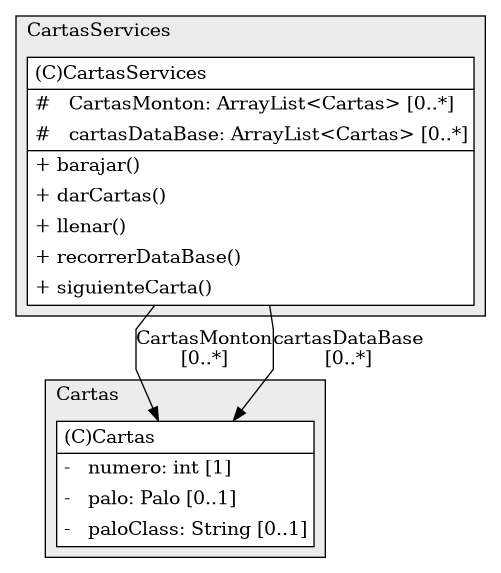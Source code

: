 @startuml

/' diagram meta data start
config=StructureConfiguration;
{
  "projectClassification": {
    "searchMode": "OpenProject", // OpenProject, AllProjects
    "includedProjects": "",
    "pathEndKeywords": "*.impl",
    "isClientPath": "",
    "isClientName": "",
    "isTestPath": "",
    "isTestName": "",
    "isMappingPath": "",
    "isMappingName": "",
    "isDataAccessPath": "",
    "isDataAccessName": "",
    "isDataStructurePath": "",
    "isDataStructureName": "",
    "isInterfaceStructuresPath": "",
    "isInterfaceStructuresName": "",
    "isEntryPointPath": "",
    "isEntryPointName": "",
    "treatFinalFieldsAsMandatory": false
  },
  "graphRestriction": {
    "classPackageExcludeFilter": "",
    "classPackageIncludeFilter": "",
    "classNameExcludeFilter": "",
    "classNameIncludeFilter": "",
    "methodNameExcludeFilter": "",
    "methodNameIncludeFilter": "",
    "removeByInheritance": "", // inheritance/annotation based filtering is done in a second step
    "removeByAnnotation": "",
    "removeByClassPackage": "", // cleanup the graph after inheritance/annotation based filtering is done
    "removeByClassName": "",
    "cutMappings": false,
    "cutEnum": true,
    "cutTests": true,
    "cutClient": true,
    "cutDataAccess": false,
    "cutInterfaceStructures": false,
    "cutDataStructures": false,
    "cutGetterAndSetter": true,
    "cutConstructors": true
  },
  "graphTraversal": {
    "forwardDepth": 6,
    "backwardDepth": 6,
    "classPackageExcludeFilter": "",
    "classPackageIncludeFilter": "",
    "classNameExcludeFilter": "",
    "classNameIncludeFilter": "",
    "methodNameExcludeFilter": "",
    "methodNameIncludeFilter": "",
    "hideMappings": false,
    "hideDataStructures": false,
    "hidePrivateMethods": true,
    "hideInterfaceCalls": true, // indirection: implementation -> interface (is hidden) -> implementation
    "onlyShowApplicationEntryPoints": false, // root node is included
    "useMethodCallsForStructureDiagram": "ForwardOnly" // ForwardOnly, BothDirections, No
  },
  "details": {
    "aggregation": "GroupByClass", // ByClass, GroupByClass, None
    "showClassGenericTypes": true,
    "showMethods": true,
    "showMethodParameterNames": true,
    "showMethodParameterTypes": true,
    "showMethodReturnType": true,
    "showPackageLevels": 2,
    "showDetailedClassStructure": true
  },
  "rootClass": "Cartas.Cartas",
  "extensionCallbackMethod": "" // qualified.class.name#methodName - signature: public static String method(String)
}
diagram meta data end '/



digraph g {
    rankdir="TB"
    splines=polyline
    

'nodes 
subgraph cluster_2011245426 { 
   	label=Cartas
	labeljust=l
	fillcolor="#ececec"
	style=filled
   
   Cartas2011245426[
	label=<<TABLE BORDER="1" CELLBORDER="0" CELLPADDING="4" CELLSPACING="0">
<TR><TD ALIGN="LEFT" >(C)Cartas</TD></TR>
<HR/>
<TR><TD ALIGN="LEFT" >-   numero: int [1]</TD></TR>
<TR><TD ALIGN="LEFT" >-   palo: Palo [0..1]</TD></TR>
<TR><TD ALIGN="LEFT" >-   paloClass: String [0..1]</TD></TR>
</TABLE>>
	style=filled
	margin=0
	shape=plaintext
	fillcolor="#FFFFFF"
];
} 

subgraph cluster_502329872 { 
   	label=CartasServices
	labeljust=l
	fillcolor="#ececec"
	style=filled
   
   CartasServices502329872[
	label=<<TABLE BORDER="1" CELLBORDER="0" CELLPADDING="4" CELLSPACING="0">
<TR><TD ALIGN="LEFT" >(C)CartasServices</TD></TR>
<HR/>
<TR><TD ALIGN="LEFT" >#   CartasMonton: ArrayList&lt;Cartas&gt; [0..*]</TD></TR>
<TR><TD ALIGN="LEFT" >#   cartasDataBase: ArrayList&lt;Cartas&gt; [0..*]</TD></TR>
<HR/>
<TR><TD ALIGN="LEFT" >+ barajar()</TD></TR>
<TR><TD ALIGN="LEFT" >+ darCartas()</TD></TR>
<TR><TD ALIGN="LEFT" >+ llenar()</TD></TR>
<TR><TD ALIGN="LEFT" >+ recorrerDataBase()</TD></TR>
<TR><TD ALIGN="LEFT" >+ siguienteCarta()</TD></TR>
</TABLE>>
	style=filled
	margin=0
	shape=plaintext
	fillcolor="#FFFFFF"
];
} 

'edges    
CartasServices502329872 -> Cartas2011245426[label="CartasMonton
[0..*]"];
CartasServices502329872 -> Cartas2011245426[label="cartasDataBase
[0..*]"];
    
}
@enduml